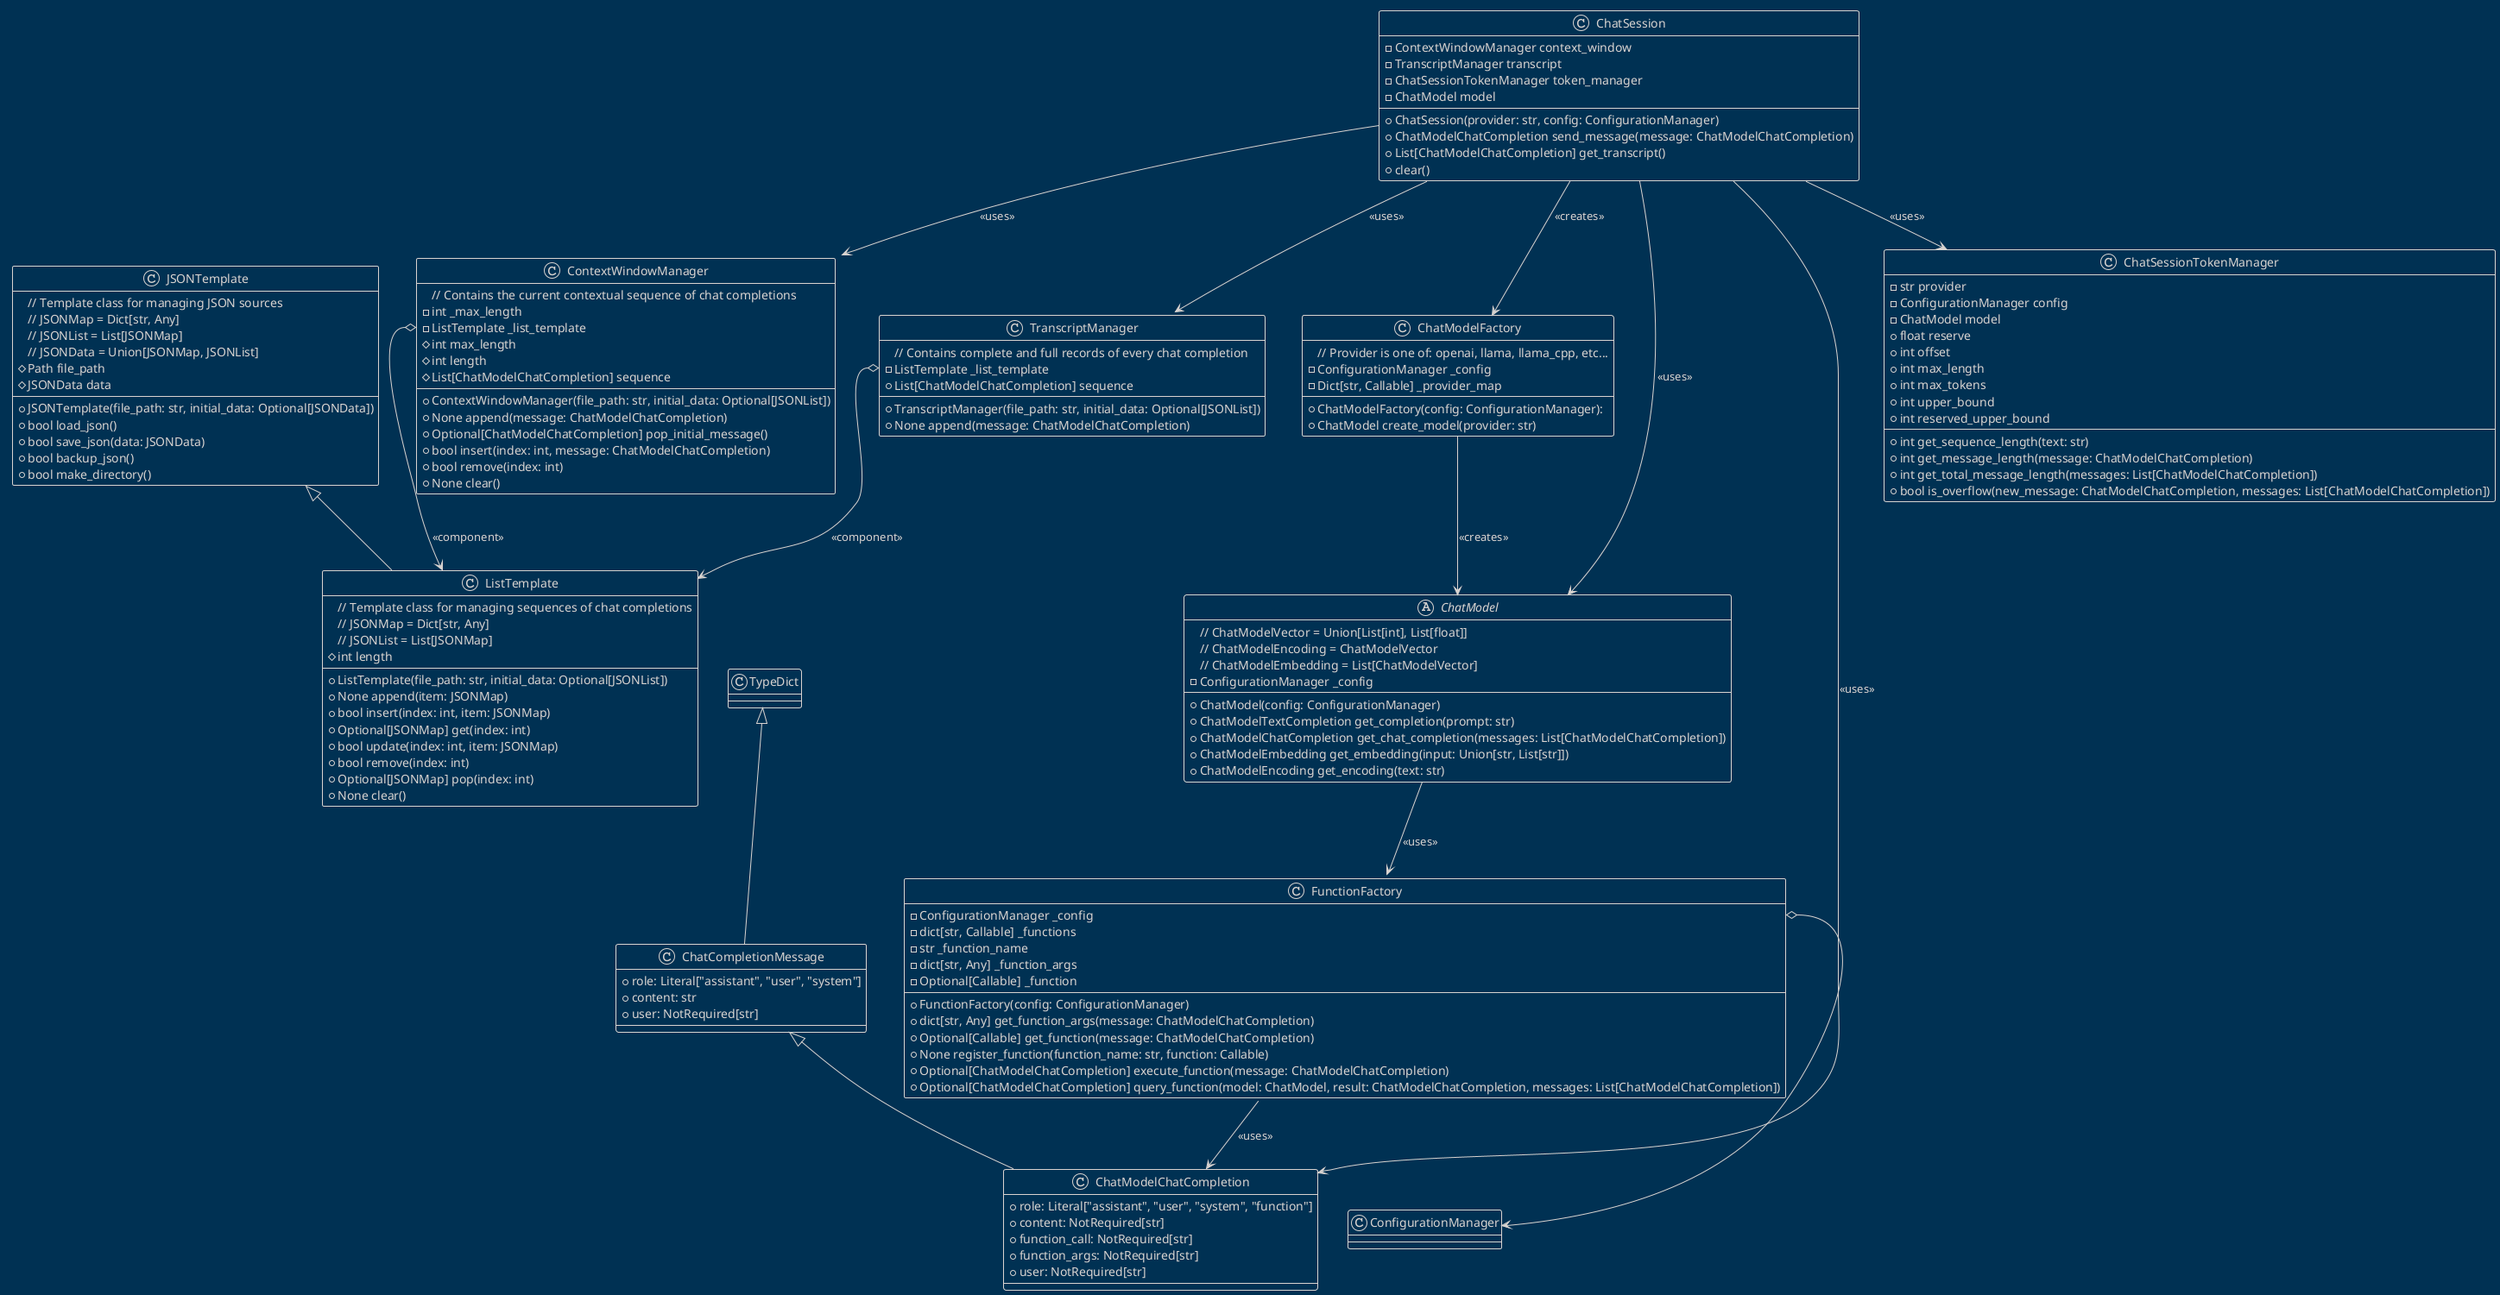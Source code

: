 @startuml ChatSession
!theme blueprint

class JSONTemplate {
    // Template class for managing JSON sources
    // JSONMap = Dict[str, Any]
    // JSONList = List[JSONMap]
    // JSONData = Union[JSONMap, JSONList]
    + JSONTemplate(file_path: str, initial_data: Optional[JSONData])
    # Path file_path
    # JSONData data
    + bool load_json()
    + bool save_json(data: JSONData)
    + bool backup_json()
    + bool make_directory()
}

class ListTemplate extends JSONTemplate {
    // Template class for managing sequences of chat completions
    // JSONMap = Dict[str, Any]
    // JSONList = List[JSONMap]
    + ListTemplate(file_path: str, initial_data: Optional[JSONList])
    # int length
    + None append(item: JSONMap)
    + bool insert(index: int, item: JSONMap)
    + Optional[JSONMap] get(index: int)
    + bool update(index: int, item: JSONMap)
    + bool remove(index: int)
    + Optional[JSONMap] pop(index: int)
    + None clear()
}

class ChatCompletionMessage extends TypeDict {
    + role: Literal["assistant", "user", "system"]
    + content: str
    + user: NotRequired[str]
}

class ChatModelChatCompletion extends ChatCompletionMessage {
    + role: Literal["assistant", "user", "system", "function"]
    + content: NotRequired[str]
    + function_call: NotRequired[str]
    + function_args: NotRequired[str]
    + user: NotRequired[str]
}

class ContextWindowManager {
    // Contains the current contextual sequence of chat completions
    - int _max_length
    - ListTemplate _list_template
    + ContextWindowManager(file_path: str, initial_data: Optional[JSONList])
    # int max_length
    # int length
    # List[ChatModelChatCompletion] sequence
    + None append(message: ChatModelChatCompletion)
    + Optional[ChatModelChatCompletion] pop_initial_message()
    + bool insert(index: int, message: ChatModelChatCompletion)
    + bool remove(index: int)
    + None clear()
}

class TranscriptManager {
    // Contains complete and full records of every chat completion
    - ListTemplate _list_template
    + TranscriptManager(file_path: str, initial_data: Optional[JSONList])
    + None append(message: ChatModelChatCompletion)
    + List[ChatModelChatCompletion] sequence
}

class ChatSessionTokenManager {
    - str provider
    - ConfigurationManager config
    - ChatModel model
    + float reserve
    + int offset
    + int max_length
    + int max_tokens
    + int upper_bound
    + int reserved_upper_bound
    + int get_sequence_length(text: str)
    + int get_message_length(message: ChatModelChatCompletion)
    + int get_total_message_length(messages: List[ChatModelChatCompletion])
    + bool is_overflow(new_message: ChatModelChatCompletion, messages: List[ChatModelChatCompletion])
}

abstract class ChatModel {
    // ChatModelVector = Union[List[int], List[float]]
    // ChatModelEncoding = ChatModelVector
    // ChatModelEmbedding = List[ChatModelVector]
    - ConfigurationManager _config
    + ChatModel(config: ConfigurationManager)
    + ChatModelTextCompletion get_completion(prompt: str)
    + ChatModelChatCompletion get_chat_completion(messages: List[ChatModelChatCompletion])
    + ChatModelEmbedding get_embedding(input: Union[str, List[str]])
    + ChatModelEncoding get_encoding(text: str)
}

class ChatModelFactory {
    // Provider is one of: openai, llama, llama_cpp, etc...
    - ConfigurationManager _config
    - Dict[str, Callable] _provider_map
    + ChatModelFactory(config: ConfigurationManager):
    + ChatModel create_model(provider: str)
}

class FunctionFactory {
    - ConfigurationManager _config
    - dict[str, Callable] _functions
    - str _function_name
    - dict[str, Any] _function_args
    - Optional[Callable] _function
    + FunctionFactory(config: ConfigurationManager)
    + dict[str, Any] get_function_args(message: ChatModelChatCompletion)
    + Optional[Callable] get_function(message: ChatModelChatCompletion)
    + None register_function(function_name: str, function: Callable)
    + Optional[ChatModelChatCompletion] execute_function(message: ChatModelChatCompletion)
    + Optional[ChatModelChatCompletion] query_function(model: ChatModel, result: ChatModelChatCompletion, messages: List[ChatModelChatCompletion])
}

class ChatSession {
    - ContextWindowManager context_window
    - TranscriptManager transcript
    - ChatSessionTokenManager token_manager
    - ChatModel model
    + ChatSession(provider: str, config: ConfigurationManager)
    + ChatModelChatCompletion send_message(message: ChatModelChatCompletion)
    + List[ChatModelChatCompletion] get_transcript()
    + clear()
}


ContextWindowManager::_list_template o--> ListTemplate : <<component>>
TranscriptManager::_list_template o--> ListTemplate : <<component>>

ChatSession --> ChatModelFactory : <<creates>>
ChatModelFactory --> ChatModel : <<creates>>

FunctionFactory::_config o--> ConfigurationManager
FunctionFactory --> ChatModelChatCompletion : <<uses>>
ChatModel --> FunctionFactory : <<uses>>

ChatSession --> ChatModelChatCompletion : <<uses>>
ChatSession --> ChatModel : <<uses>>
ChatSession --> ContextWindowManager : <<uses>>
ChatSession --> TranscriptManager : <<uses>>
ChatSession --> ChatSessionTokenManager : <<uses>>

@enduml